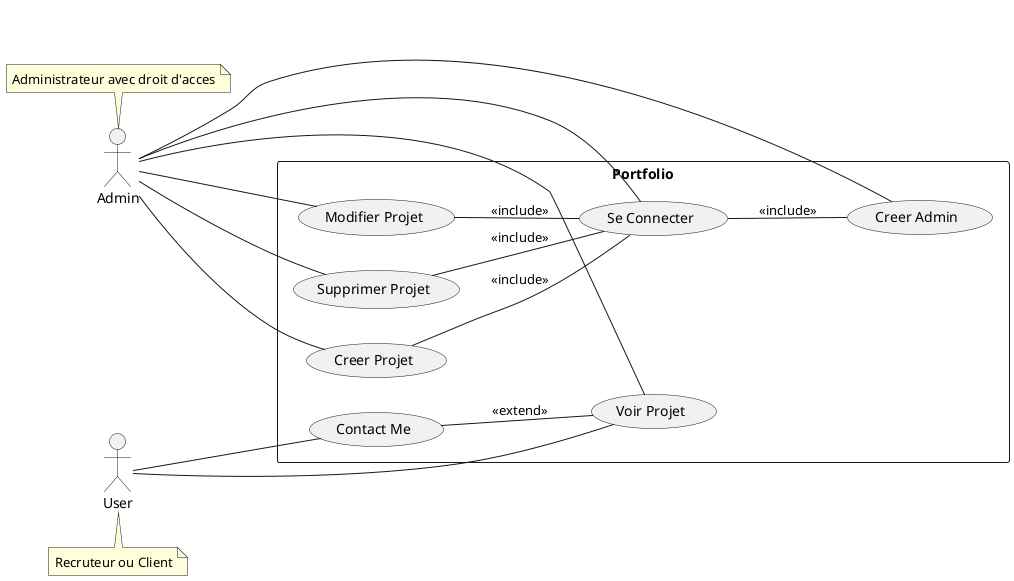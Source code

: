 @startuml Portfolio

left to right direction 

actor Admin as admin 
actor User as user


rectangle Portfolio {

    usecase "Creer Admin" as signup 
    usecase "Se Connecter" as signin 
    usecase "Creer Projet" as cp 
    usecase "Modifier Projet" as mp
    usecase "Voir Projet" as  vp 
    usecase "Supprimer Projet" as sp 
    usecase "Contact Me" as con
}

' usecases 

admin -- vp 
user -- vp 
admin -- signup 
admin -- signin
admin -- cp 
admin -- mp 
admin -- sp 
user -- con 

' Relations

signin -- signup : <<include>> 
cp -- signin : <<include>> 
mp -- signin : <<include>>
sp -- signin : <<include>> 
con -- vp : <<extend>> 

note top of admin : Administrateur avec droit d'acces 
note bottom of  user: Recruteur ou Client 

@enduml
